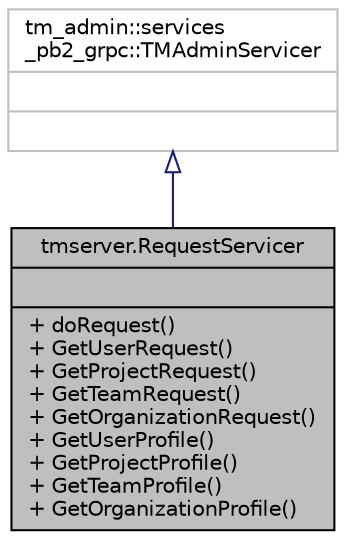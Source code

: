 digraph "tmserver.RequestServicer"
{
 // LATEX_PDF_SIZE
  edge [fontname="Helvetica",fontsize="10",labelfontname="Helvetica",labelfontsize="10"];
  node [fontname="Helvetica",fontsize="10",shape=record];
  Node1 [label="{tmserver.RequestServicer\n||+ doRequest()\l+ GetUserRequest()\l+ GetProjectRequest()\l+ GetTeamRequest()\l+ GetOrganizationRequest()\l+ GetUserProfile()\l+ GetProjectProfile()\l+ GetTeamProfile()\l+ GetOrganizationProfile()\l}",height=0.2,width=0.4,color="black", fillcolor="grey75", style="filled", fontcolor="black",tooltip=" "];
  Node2 -> Node1 [dir="back",color="midnightblue",fontsize="10",style="solid",arrowtail="onormal",fontname="Helvetica"];
  Node2 [label="{tm_admin::services\l_pb2_grpc::TMAdminServicer\n||}",height=0.2,width=0.4,color="grey75", fillcolor="white", style="filled",tooltip=" "];
}
